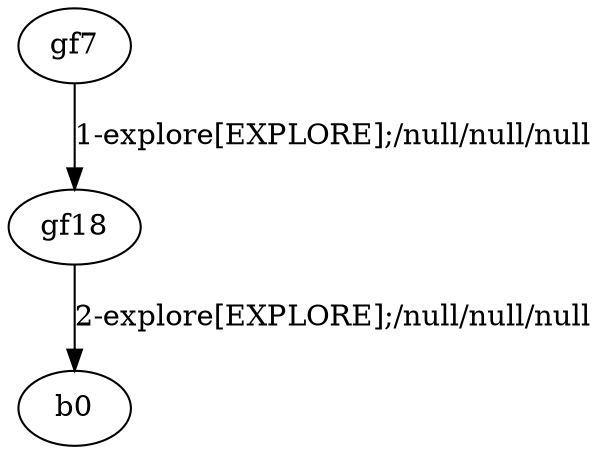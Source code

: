 # Total number of goals covered by this test: 1
# gf18 --> b0

digraph g {
"gf7" -> "gf18" [label = "1-explore[EXPLORE];/null/null/null"];
"gf18" -> "b0" [label = "2-explore[EXPLORE];/null/null/null"];
}